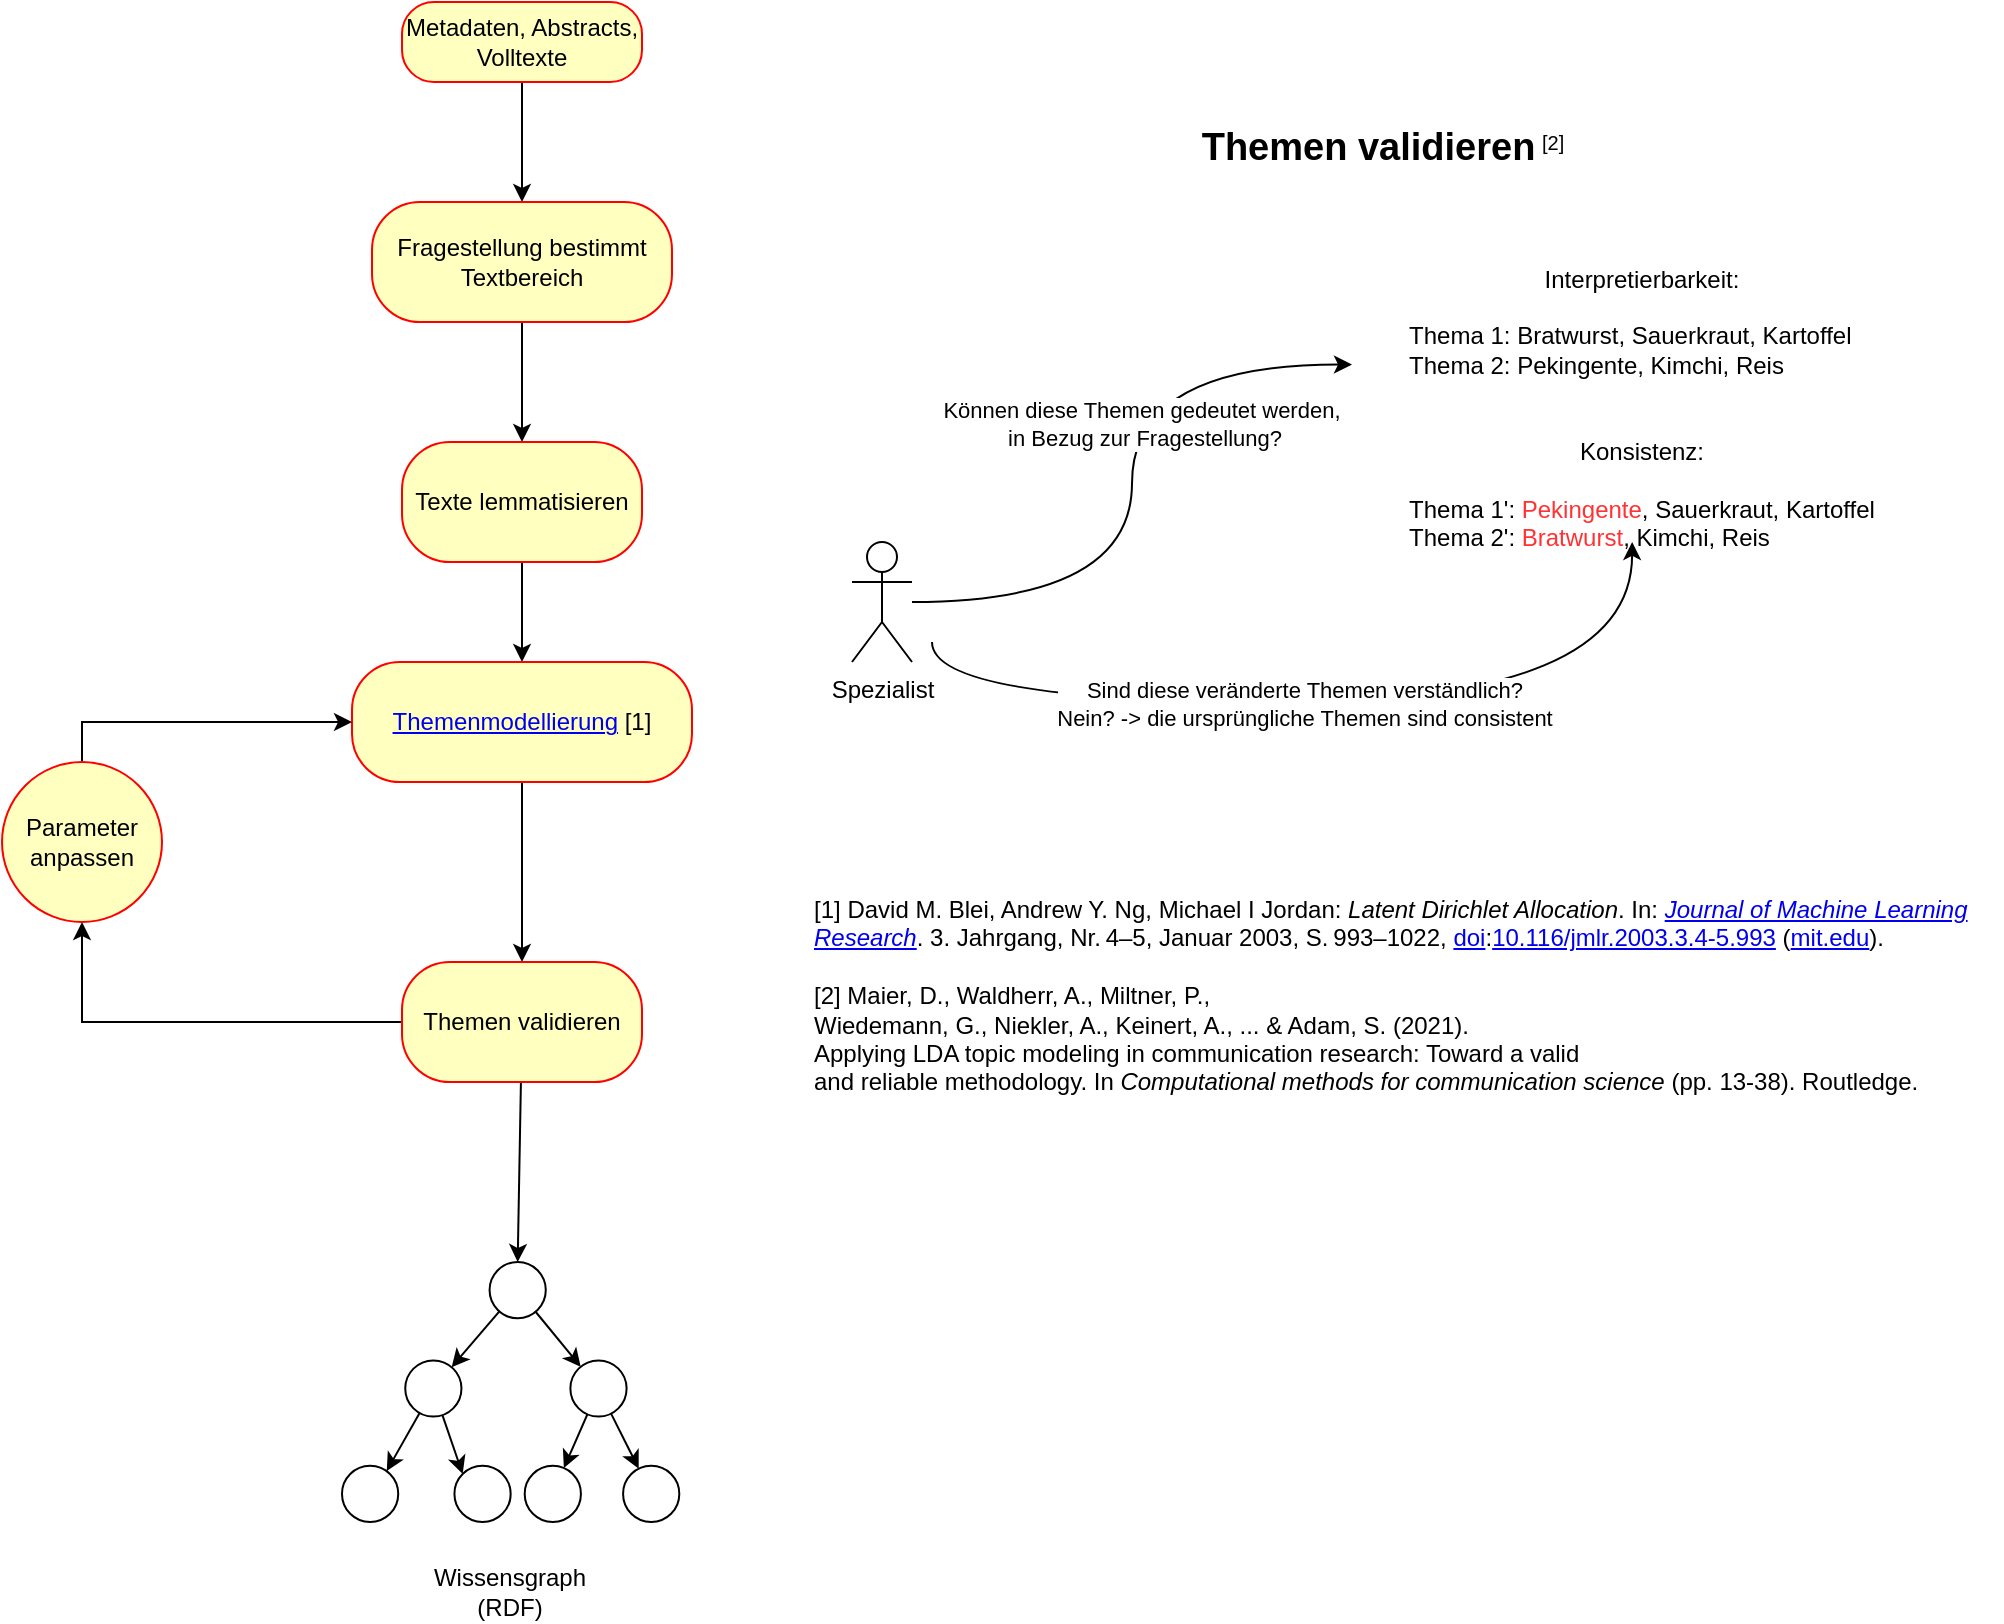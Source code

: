 <mxfile version="24.6.3" type="device">
  <diagram name="Seite-1" id="81J4IQy8sBa2PBddaaJK">
    <mxGraphModel dx="1693" dy="1347" grid="1" gridSize="10" guides="1" tooltips="1" connect="1" arrows="1" fold="1" page="1" pageScale="1" pageWidth="1169" pageHeight="1654" math="0" shadow="0">
      <root>
        <mxCell id="0" />
        <mxCell id="1" parent="0" />
        <mxCell id="5vb7WeYzZgJStsn-Ry1w-6" value="" style="edgeStyle=orthogonalEdgeStyle;rounded=0;orthogonalLoop=1;jettySize=auto;html=1;" edge="1" parent="1" source="5vb7WeYzZgJStsn-Ry1w-1" target="5vb7WeYzZgJStsn-Ry1w-5">
          <mxGeometry relative="1" as="geometry" />
        </mxCell>
        <mxCell id="5vb7WeYzZgJStsn-Ry1w-1" value="Metadaten, Abstracts, Volltexte" style="rounded=1;whiteSpace=wrap;html=1;arcSize=40;fontColor=#000000;fillColor=#ffffc0;strokeColor=#ff0000;" vertex="1" parent="1">
          <mxGeometry x="350" y="140" width="120" height="40" as="geometry" />
        </mxCell>
        <mxCell id="5vb7WeYzZgJStsn-Ry1w-8" value="" style="edgeStyle=orthogonalEdgeStyle;rounded=0;orthogonalLoop=1;jettySize=auto;html=1;" edge="1" parent="1" source="5vb7WeYzZgJStsn-Ry1w-5" target="5vb7WeYzZgJStsn-Ry1w-7">
          <mxGeometry relative="1" as="geometry" />
        </mxCell>
        <mxCell id="5vb7WeYzZgJStsn-Ry1w-5" value="Fragestellung bestimmt Textbereich" style="whiteSpace=wrap;html=1;fillColor=#ffffc0;strokeColor=#ff0000;fontColor=#000000;rounded=1;arcSize=40;" vertex="1" parent="1">
          <mxGeometry x="335" y="240" width="150" height="60" as="geometry" />
        </mxCell>
        <mxCell id="5vb7WeYzZgJStsn-Ry1w-10" value="" style="edgeStyle=orthogonalEdgeStyle;rounded=0;orthogonalLoop=1;jettySize=auto;html=1;" edge="1" parent="1" source="5vb7WeYzZgJStsn-Ry1w-7" target="5vb7WeYzZgJStsn-Ry1w-9">
          <mxGeometry relative="1" as="geometry" />
        </mxCell>
        <mxCell id="5vb7WeYzZgJStsn-Ry1w-7" value="Texte lemmatisieren" style="whiteSpace=wrap;html=1;fillColor=#ffffc0;strokeColor=#ff0000;fontColor=#000000;rounded=1;arcSize=40;" vertex="1" parent="1">
          <mxGeometry x="350" y="360" width="120" height="60" as="geometry" />
        </mxCell>
        <mxCell id="5vb7WeYzZgJStsn-Ry1w-14" value="" style="edgeStyle=orthogonalEdgeStyle;rounded=0;orthogonalLoop=1;jettySize=auto;html=1;" edge="1" parent="1" source="5vb7WeYzZgJStsn-Ry1w-9" target="5vb7WeYzZgJStsn-Ry1w-13">
          <mxGeometry relative="1" as="geometry" />
        </mxCell>
        <mxCell id="5vb7WeYzZgJStsn-Ry1w-9" value="&lt;a title=&quot;Themenmodellierung&quot; href=&quot;https://de.wikipedia.org/wiki/Themenmodellierung&quot;&gt;Themenmodellierung&lt;/a&gt; [1]" style="whiteSpace=wrap;html=1;fillColor=#ffffc0;strokeColor=#ff0000;fontColor=#000000;rounded=1;arcSize=40;" vertex="1" parent="1">
          <mxGeometry x="325" y="470" width="170" height="60" as="geometry" />
        </mxCell>
        <mxCell id="5vb7WeYzZgJStsn-Ry1w-11" value="&lt;div&gt;[1] &lt;span class=&quot;reference-text&quot;&gt;&lt;span id=&quot;Reference-Blei-Ng-Jordan&quot;&gt;David M. Blei, Andrew Y. Ng, Michael I Jordan: &lt;cite style=&quot;font-style:italic&quot;&gt;Latent Dirichlet Allocation&lt;/cite&gt;. In: &lt;cite style=&quot;font-style:italic&quot;&gt;&lt;a title=&quot;Journal of Machine Learning Research&quot; href=&quot;https://de.wikipedia.org/wiki/Journal_of_Machine_Learning_Research&quot;&gt;Journal of Machine Learning Research&lt;/a&gt;&lt;/cite&gt;. 3. Jahrgang, &lt;span style=&quot;white-space:nowrap&quot;&gt;Nr.&lt;span style=&quot;display:inline-block;width:.2em&quot;&gt;&amp;nbsp;&lt;/span&gt;4–5&lt;/span&gt;, Januar 2003, &lt;span style=&quot;white-space:nowrap&quot;&gt;S.&lt;span style=&quot;display:inline-block;width:.2em&quot;&gt;&amp;nbsp;&lt;/span&gt;993–1022&lt;/span&gt;, &lt;a title=&quot;Digital Object Identifier&quot; href=&quot;https://de.wikipedia.org/wiki/Digital_Object_Identifier&quot;&gt;doi&lt;/a&gt;:&lt;span style=&quot;white-space:nowrap&quot; class=&quot;uri-handle&quot;&gt;&lt;a href=&quot;https://doi.org/10.116/jmlr.2003.3.4-5.993&quot; class=&quot;external text&quot; rel=&quot;nofollow&quot;&gt;10.116/jmlr.2003.3.4-5.993&lt;/a&gt;&lt;/span&gt; (&lt;a href=&quot;http://jmlr.csail.mit.edu/papers/v3/blei03a.html&quot; class=&quot;external text&quot; rel=&quot;nofollow&quot;&gt;mit.edu&lt;/a&gt;).&lt;/span&gt;&lt;br&gt;&lt;/span&gt;&lt;/div&gt;&lt;div&gt;&lt;div class=&quot;gs_citr&quot; tabindex=&quot;0&quot;&gt;&lt;br&gt;&lt;/div&gt;&lt;div class=&quot;gs_citr&quot; tabindex=&quot;0&quot;&gt;[2] Maier, D., Waldherr, A., Miltner, P., &lt;br/&gt;Wiedemann, G., Niekler, A., Keinert, A., ... &amp;amp; Adam, S. (2021). &lt;br/&gt;Applying LDA topic modeling in communication research: Toward a valid &lt;br/&gt;and reliable methodology. In &lt;i&gt;Computational methods for communication science&lt;/i&gt; (pp. 13-38). Routledge.&lt;/div&gt;&lt;/div&gt;" style="text;strokeColor=none;fillColor=none;align=left;verticalAlign=top;spacingLeft=4;spacingRight=4;overflow=hidden;rotatable=0;points=[[0,0.5],[1,0.5]];portConstraint=eastwest;whiteSpace=wrap;html=1;" vertex="1" parent="1">
          <mxGeometry x="550" y="580" width="600" height="130" as="geometry" />
        </mxCell>
        <mxCell id="5vb7WeYzZgJStsn-Ry1w-28" value="" style="edgeStyle=orthogonalEdgeStyle;rounded=0;orthogonalLoop=1;jettySize=auto;html=1;" edge="1" parent="1" source="5vb7WeYzZgJStsn-Ry1w-13" target="5vb7WeYzZgJStsn-Ry1w-27">
          <mxGeometry relative="1" as="geometry" />
        </mxCell>
        <mxCell id="5vb7WeYzZgJStsn-Ry1w-47" style="rounded=0;orthogonalLoop=1;jettySize=auto;html=1;entryX=0.5;entryY=0;entryDx=0;entryDy=0;" edge="1" parent="1" source="5vb7WeYzZgJStsn-Ry1w-13" target="5vb7WeYzZgJStsn-Ry1w-30">
          <mxGeometry relative="1" as="geometry" />
        </mxCell>
        <mxCell id="5vb7WeYzZgJStsn-Ry1w-13" value="Themen validieren" style="whiteSpace=wrap;html=1;fillColor=#ffffc0;strokeColor=#ff0000;fontColor=#000000;rounded=1;arcSize=40;" vertex="1" parent="1">
          <mxGeometry x="350" y="620" width="120" height="60" as="geometry" />
        </mxCell>
        <mxCell id="5vb7WeYzZgJStsn-Ry1w-16" style="edgeStyle=orthogonalEdgeStyle;rounded=0;orthogonalLoop=1;jettySize=auto;html=1;entryX=0;entryY=0.25;entryDx=0;entryDy=0;curved=1;" edge="1" parent="1" source="5vb7WeYzZgJStsn-Ry1w-15" target="5vb7WeYzZgJStsn-Ry1w-19">
          <mxGeometry relative="1" as="geometry" />
        </mxCell>
        <mxCell id="5vb7WeYzZgJStsn-Ry1w-24" value="&lt;div&gt;Können diese Themen gedeutet werden,&amp;nbsp;&lt;/div&gt;&lt;div&gt;in Bezug zur Fragestellung?&lt;/div&gt;" style="edgeLabel;html=1;align=center;verticalAlign=middle;resizable=0;points=[];" vertex="1" connectable="0" parent="5vb7WeYzZgJStsn-Ry1w-16">
          <mxGeometry x="0.177" y="-6" relative="1" as="geometry">
            <mxPoint as="offset" />
          </mxGeometry>
        </mxCell>
        <mxCell id="5vb7WeYzZgJStsn-Ry1w-15" value="Spezialist" style="shape=umlActor;verticalLabelPosition=bottom;verticalAlign=top;html=1;" vertex="1" parent="1">
          <mxGeometry x="575" y="410" width="30" height="60" as="geometry" />
        </mxCell>
        <mxCell id="5vb7WeYzZgJStsn-Ry1w-19" value="&lt;div&gt;Interpretierbarkeit:&lt;/div&gt;&lt;div align=&quot;left&quot;&gt;&lt;br&gt;&lt;/div&gt;&lt;div align=&quot;left&quot;&gt;Thema 1: Bratwurst, Sauerkraut, Kartoffel&lt;br&gt;&lt;/div&gt;&lt;div align=&quot;left&quot;&gt;Thema 2: Pekingente, Kimchi, Reis&lt;br&gt;&lt;/div&gt;&lt;div&gt;&lt;br&gt;&lt;/div&gt;&lt;div&gt;&lt;br&gt;&lt;/div&gt;&lt;div&gt;&lt;div&gt;Konsistenz:&lt;/div&gt;&lt;div align=&quot;left&quot;&gt;&lt;br&gt;&lt;/div&gt;&lt;div align=&quot;left&quot;&gt;Thema 1&#39;: &lt;font color=&quot;#ff3333&quot;&gt;Pekingente&lt;/font&gt;, Sauerkraut, Kartoffel&lt;/div&gt;&lt;div align=&quot;left&quot;&gt;Thema 2&#39;: &lt;font color=&quot;#ff3333&quot;&gt;Bratwurst&lt;/font&gt;, Kimchi, Reis&lt;br&gt;&lt;/div&gt;&lt;/div&gt;" style="text;html=1;align=center;verticalAlign=middle;whiteSpace=wrap;rounded=0;" vertex="1" parent="1">
          <mxGeometry x="825" y="300" width="290" height="85" as="geometry" />
        </mxCell>
        <mxCell id="5vb7WeYzZgJStsn-Ry1w-21" style="edgeStyle=orthogonalEdgeStyle;rounded=0;orthogonalLoop=1;jettySize=auto;html=1;entryX=0.483;entryY=1.294;entryDx=0;entryDy=0;entryPerimeter=0;curved=1;" edge="1" parent="1" target="5vb7WeYzZgJStsn-Ry1w-19">
          <mxGeometry relative="1" as="geometry">
            <mxPoint x="615" y="460" as="sourcePoint" />
            <Array as="points">
              <mxPoint x="615" y="490" />
              <mxPoint x="965" y="490" />
            </Array>
          </mxGeometry>
        </mxCell>
        <mxCell id="5vb7WeYzZgJStsn-Ry1w-23" value="&lt;div&gt;Sind diese veränderte Themen verständlich?&lt;/div&gt;&lt;div&gt;Nein? -&amp;gt; die ursprüngliche Themen sind consistent&lt;br&gt; &lt;/div&gt;" style="edgeLabel;html=1;align=center;verticalAlign=middle;resizable=0;points=[];" vertex="1" connectable="0" parent="5vb7WeYzZgJStsn-Ry1w-21">
          <mxGeometry x="-0.062" y="-1" relative="1" as="geometry">
            <mxPoint as="offset" />
          </mxGeometry>
        </mxCell>
        <mxCell id="5vb7WeYzZgJStsn-Ry1w-25" value="Themen validieren&lt;font style=&quot;font-size: 12px;&quot;&gt; &lt;span style=&quot;font-weight: normal;&quot;&gt;&lt;sup&gt;[2]&lt;/sup&gt;&lt;/span&gt;&lt;/font&gt;" style="text;align=center;fontStyle=1;verticalAlign=middle;spacingLeft=3;spacingRight=3;strokeColor=none;rotatable=0;points=[[0,0.5],[1,0.5]];portConstraint=eastwest;html=1;fontSize=19;" vertex="1" parent="1">
          <mxGeometry x="800" y="200" width="80" height="26" as="geometry" />
        </mxCell>
        <mxCell id="5vb7WeYzZgJStsn-Ry1w-29" style="edgeStyle=orthogonalEdgeStyle;rounded=0;orthogonalLoop=1;jettySize=auto;html=1;entryX=0;entryY=0.5;entryDx=0;entryDy=0;exitX=0.5;exitY=0;exitDx=0;exitDy=0;" edge="1" parent="1" source="5vb7WeYzZgJStsn-Ry1w-27" target="5vb7WeYzZgJStsn-Ry1w-9">
          <mxGeometry relative="1" as="geometry" />
        </mxCell>
        <mxCell id="5vb7WeYzZgJStsn-Ry1w-27" value="Parameter anpassen" style="ellipse;whiteSpace=wrap;html=1;fillColor=#ffffc0;strokeColor=#ff0000;fontColor=#000000;rounded=1;arcSize=40;" vertex="1" parent="1">
          <mxGeometry x="150" y="520" width="80" height="80" as="geometry" />
        </mxCell>
        <mxCell id="5vb7WeYzZgJStsn-Ry1w-45" value="" style="group" vertex="1" connectable="0" parent="1">
          <mxGeometry x="320" y="770" width="168.65" height="130" as="geometry" />
        </mxCell>
        <mxCell id="5vb7WeYzZgJStsn-Ry1w-33" value="" style="rounded=0;orthogonalLoop=1;jettySize=auto;html=1;" edge="1" parent="5vb7WeYzZgJStsn-Ry1w-45" source="5vb7WeYzZgJStsn-Ry1w-30" target="5vb7WeYzZgJStsn-Ry1w-32">
          <mxGeometry relative="1" as="geometry" />
        </mxCell>
        <mxCell id="5vb7WeYzZgJStsn-Ry1w-35" value="" style="rounded=0;orthogonalLoop=1;jettySize=auto;html=1;" edge="1" parent="5vb7WeYzZgJStsn-Ry1w-45" source="5vb7WeYzZgJStsn-Ry1w-30" target="5vb7WeYzZgJStsn-Ry1w-34">
          <mxGeometry relative="1" as="geometry" />
        </mxCell>
        <mxCell id="5vb7WeYzZgJStsn-Ry1w-30" value="" style="ellipse;whiteSpace=wrap;html=1;aspect=fixed;" vertex="1" parent="5vb7WeYzZgJStsn-Ry1w-45">
          <mxGeometry x="73.784" width="28.108" height="28.108" as="geometry" />
        </mxCell>
        <mxCell id="5vb7WeYzZgJStsn-Ry1w-43" style="rounded=0;orthogonalLoop=1;jettySize=auto;html=1;entryX=0;entryY=0;entryDx=0;entryDy=0;" edge="1" parent="5vb7WeYzZgJStsn-Ry1w-45" source="5vb7WeYzZgJStsn-Ry1w-32" target="5vb7WeYzZgJStsn-Ry1w-41">
          <mxGeometry relative="1" as="geometry" />
        </mxCell>
        <mxCell id="5vb7WeYzZgJStsn-Ry1w-32" value="" style="ellipse;whiteSpace=wrap;html=1;aspect=fixed;" vertex="1" parent="5vb7WeYzZgJStsn-Ry1w-45">
          <mxGeometry x="31.622" y="49.189" width="28.108" height="28.108" as="geometry" />
        </mxCell>
        <mxCell id="5vb7WeYzZgJStsn-Ry1w-37" value="" style="rounded=0;orthogonalLoop=1;jettySize=auto;html=1;" edge="1" parent="5vb7WeYzZgJStsn-Ry1w-45" source="5vb7WeYzZgJStsn-Ry1w-34" target="5vb7WeYzZgJStsn-Ry1w-36">
          <mxGeometry relative="1" as="geometry" />
        </mxCell>
        <mxCell id="5vb7WeYzZgJStsn-Ry1w-40" value="" style="rounded=0;orthogonalLoop=1;jettySize=auto;html=1;" edge="1" parent="5vb7WeYzZgJStsn-Ry1w-45" source="5vb7WeYzZgJStsn-Ry1w-34" target="5vb7WeYzZgJStsn-Ry1w-39">
          <mxGeometry relative="1" as="geometry" />
        </mxCell>
        <mxCell id="5vb7WeYzZgJStsn-Ry1w-34" value="" style="ellipse;whiteSpace=wrap;html=1;aspect=fixed;" vertex="1" parent="5vb7WeYzZgJStsn-Ry1w-45">
          <mxGeometry x="114.19" y="49.189" width="28.108" height="28.108" as="geometry" />
        </mxCell>
        <mxCell id="5vb7WeYzZgJStsn-Ry1w-36" value="" style="ellipse;whiteSpace=wrap;html=1;aspect=fixed;" vertex="1" parent="5vb7WeYzZgJStsn-Ry1w-45">
          <mxGeometry x="140.542" y="101.892" width="28.108" height="28.108" as="geometry" />
        </mxCell>
        <mxCell id="5vb7WeYzZgJStsn-Ry1w-39" value="" style="ellipse;whiteSpace=wrap;html=1;aspect=fixed;" vertex="1" parent="5vb7WeYzZgJStsn-Ry1w-45">
          <mxGeometry x="91.352" y="101.892" width="28.108" height="28.108" as="geometry" />
        </mxCell>
        <mxCell id="5vb7WeYzZgJStsn-Ry1w-41" value="" style="ellipse;whiteSpace=wrap;html=1;aspect=fixed;" vertex="1" parent="5vb7WeYzZgJStsn-Ry1w-45">
          <mxGeometry x="56.217" y="101.892" width="28.108" height="28.108" as="geometry" />
        </mxCell>
        <mxCell id="5vb7WeYzZgJStsn-Ry1w-42" value="" style="ellipse;whiteSpace=wrap;html=1;aspect=fixed;" vertex="1" parent="5vb7WeYzZgJStsn-Ry1w-45">
          <mxGeometry y="101.892" width="28.108" height="28.108" as="geometry" />
        </mxCell>
        <mxCell id="5vb7WeYzZgJStsn-Ry1w-44" style="rounded=0;orthogonalLoop=1;jettySize=auto;html=1;entryX=0.796;entryY=0.092;entryDx=0;entryDy=0;entryPerimeter=0;" edge="1" parent="5vb7WeYzZgJStsn-Ry1w-45" source="5vb7WeYzZgJStsn-Ry1w-32" target="5vb7WeYzZgJStsn-Ry1w-42">
          <mxGeometry relative="1" as="geometry" />
        </mxCell>
        <mxCell id="5vb7WeYzZgJStsn-Ry1w-48" value="Wissensgraph (RDF)" style="text;html=1;align=center;verticalAlign=middle;whiteSpace=wrap;rounded=0;" vertex="1" parent="1">
          <mxGeometry x="374.33" y="920" width="60" height="30" as="geometry" />
        </mxCell>
      </root>
    </mxGraphModel>
  </diagram>
</mxfile>
